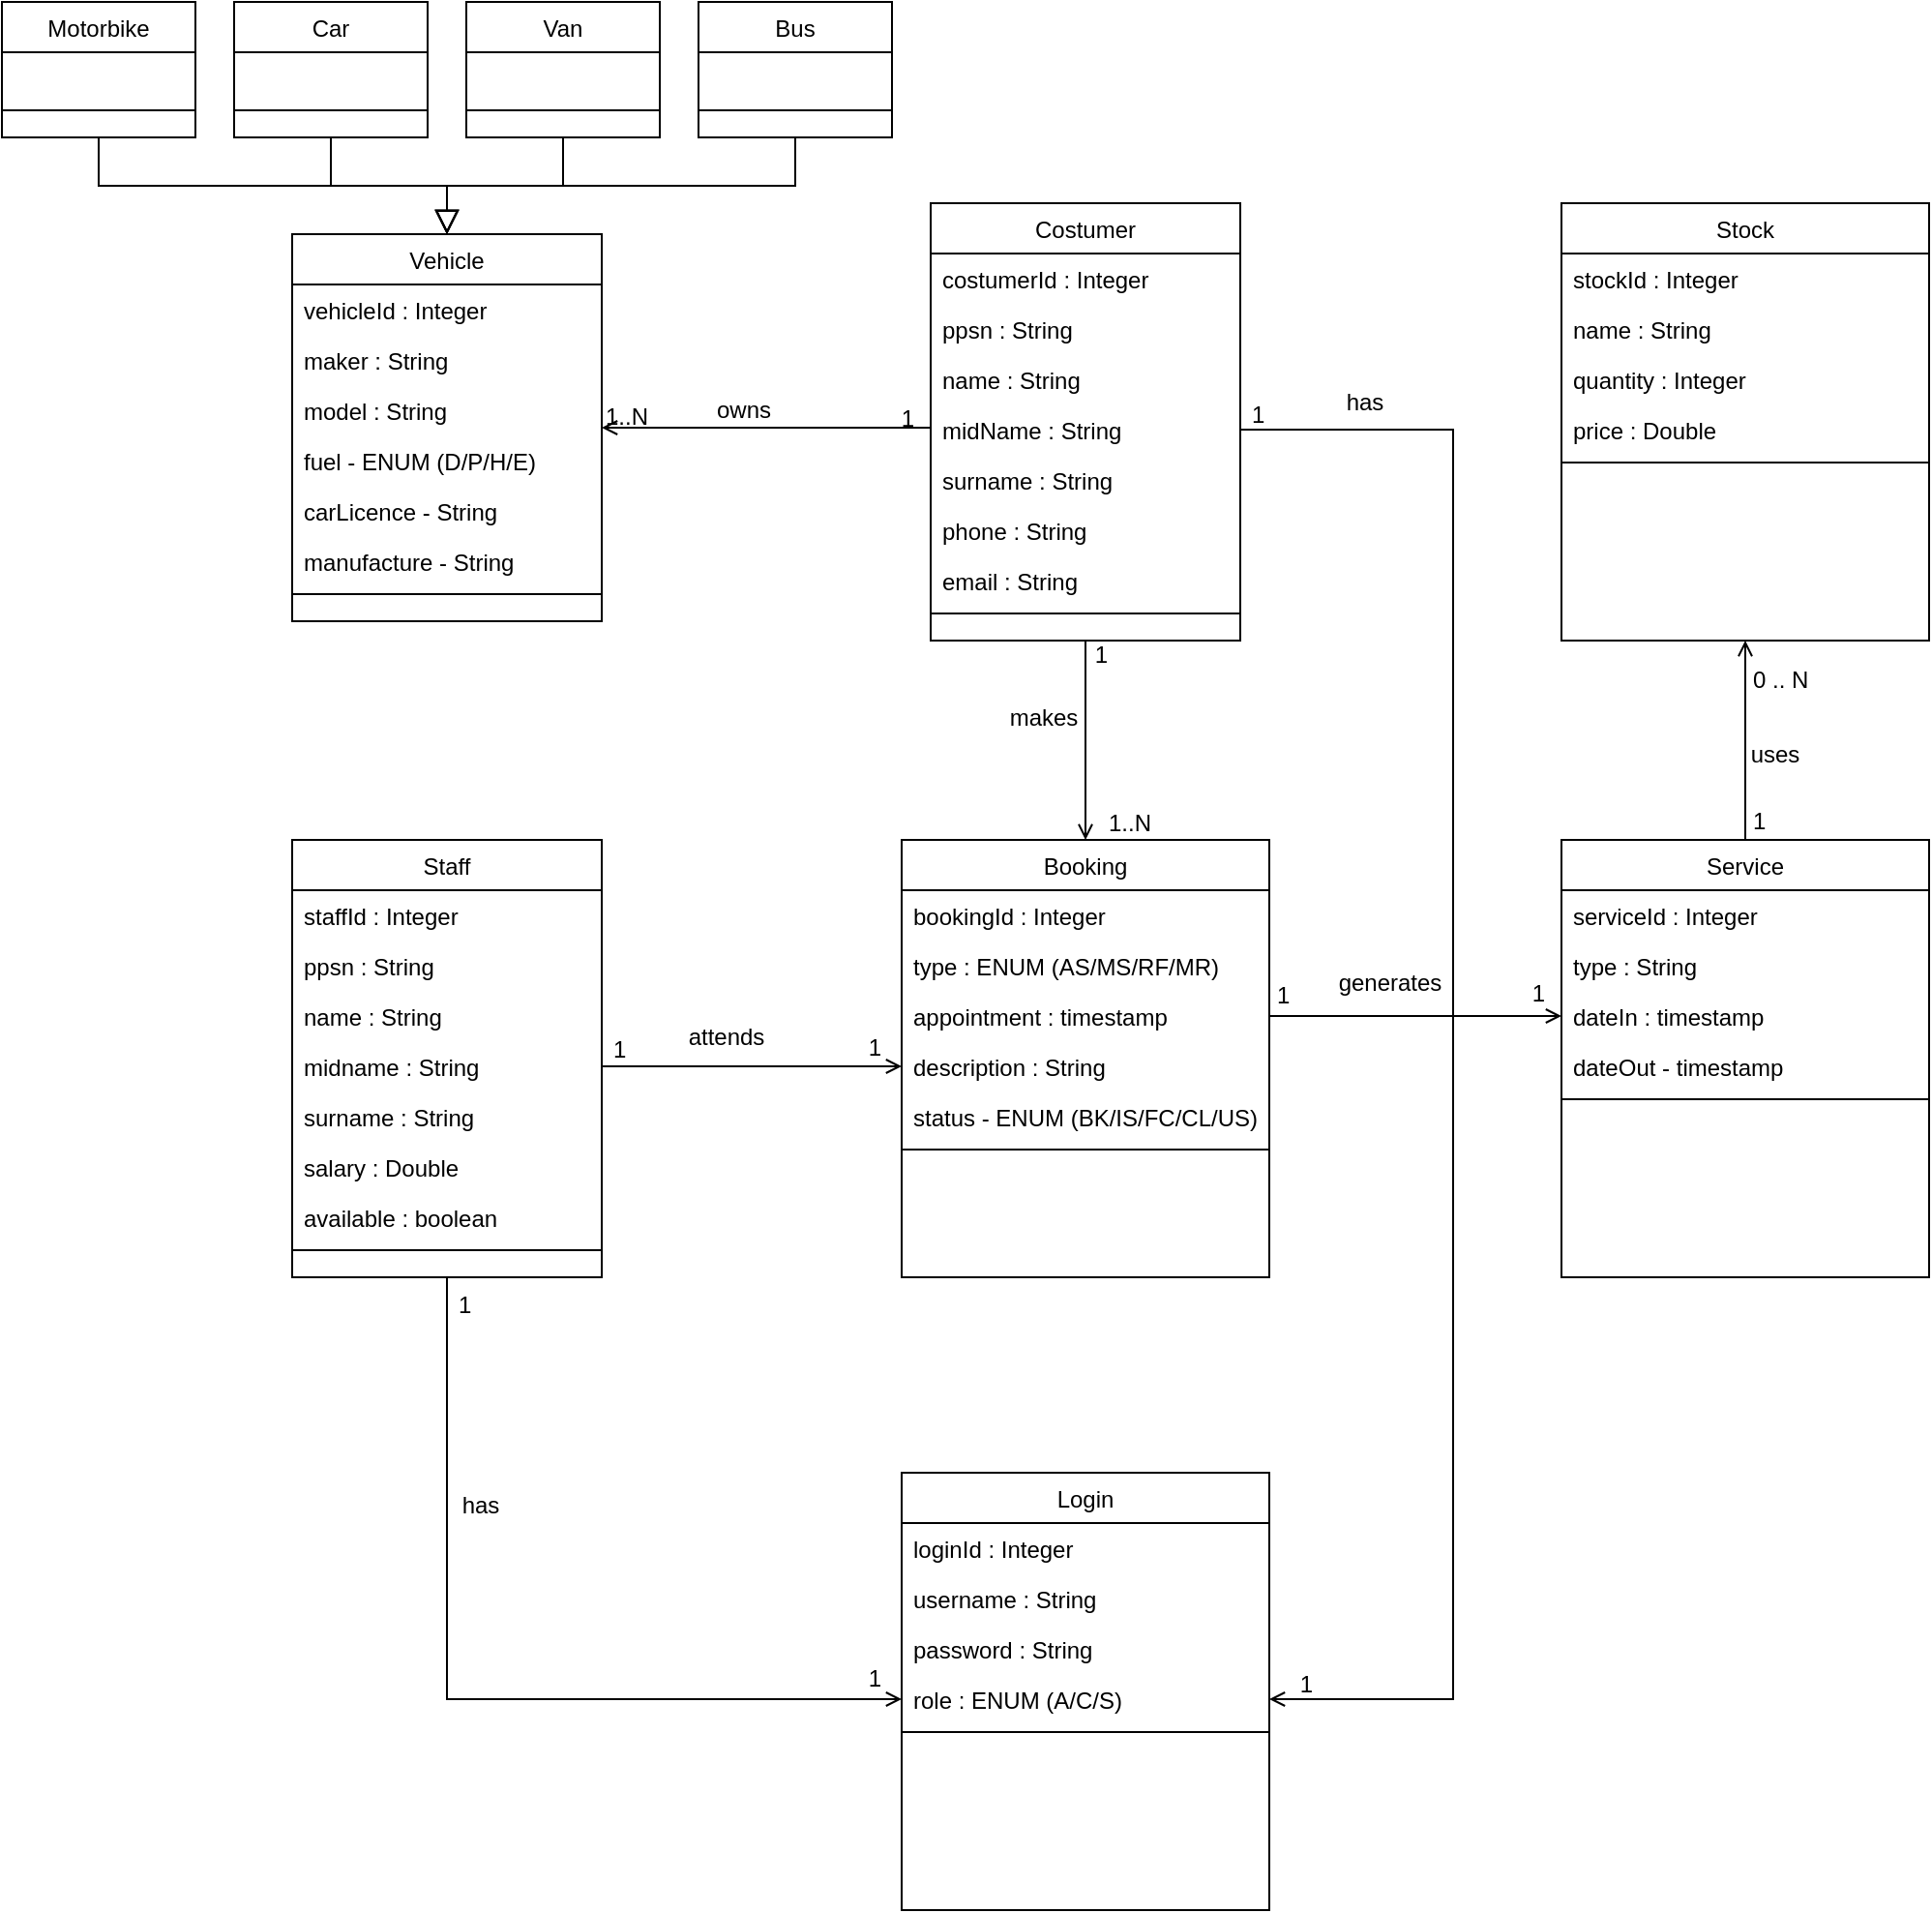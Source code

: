 <mxfile version="13.1.14" type="device"><diagram id="C5RBs43oDa-KdzZeNtuy" name="Page-1"><mxGraphModel dx="883" dy="1595" grid="1" gridSize="10" guides="1" tooltips="1" connect="1" arrows="1" fold="1" page="1" pageScale="1" pageWidth="827" pageHeight="1169" math="0" shadow="0"><root><mxCell id="WIyWlLk6GJQsqaUBKTNV-0"/><mxCell id="WIyWlLk6GJQsqaUBKTNV-1" parent="WIyWlLk6GJQsqaUBKTNV-0"/><mxCell id="zkfFHV4jXpPFQw0GAbJ--12" value="" style="endArrow=block;endSize=10;endFill=0;shadow=0;strokeWidth=1;rounded=0;edgeStyle=elbowEdgeStyle;elbow=vertical;" parent="WIyWlLk6GJQsqaUBKTNV-1" source="zkfFHV4jXpPFQw0GAbJ--6" target="zkfFHV4jXpPFQw0GAbJ--0" edge="1"><mxGeometry width="160" relative="1" as="geometry"><mxPoint x="200" y="203" as="sourcePoint"/><mxPoint x="200" y="203" as="targetPoint"/></mxGeometry></mxCell><mxCell id="zkfFHV4jXpPFQw0GAbJ--16" value="" style="endArrow=block;endSize=10;endFill=0;shadow=0;strokeWidth=1;rounded=0;edgeStyle=elbowEdgeStyle;elbow=vertical;exitX=0.5;exitY=1;exitDx=0;exitDy=0;" parent="WIyWlLk6GJQsqaUBKTNV-1" source="zkfFHV4jXpPFQw0GAbJ--13" target="zkfFHV4jXpPFQw0GAbJ--0" edge="1"><mxGeometry width="160" relative="1" as="geometry"><mxPoint x="210" y="373" as="sourcePoint"/><mxPoint x="310" y="271" as="targetPoint"/><Array as="points"/></mxGeometry></mxCell><mxCell id="zkfFHV4jXpPFQw0GAbJ--26" value="" style="endArrow=none;shadow=0;strokeWidth=1;strokeColor=#000000;endFill=0;edgeStyle=elbowEdgeStyle;elbow=vertical;rounded=0;startArrow=open;startFill=0;" parent="WIyWlLk6GJQsqaUBKTNV-1" source="zkfFHV4jXpPFQw0GAbJ--0" target="zkfFHV4jXpPFQw0GAbJ--17" edge="1"><mxGeometry x="0.5" y="41" relative="1" as="geometry"><mxPoint x="380" y="192" as="sourcePoint"/><mxPoint x="540" y="192" as="targetPoint"/><mxPoint x="-40" y="32" as="offset"/></mxGeometry></mxCell><mxCell id="zkfFHV4jXpPFQw0GAbJ--27" value="1..N" style="resizable=0;align=left;verticalAlign=bottom;labelBackgroundColor=none;fontSize=12;" parent="zkfFHV4jXpPFQw0GAbJ--26" connectable="0" vertex="1"><mxGeometry x="-1" relative="1" as="geometry"><mxPoint y="3" as="offset"/></mxGeometry></mxCell><mxCell id="zkfFHV4jXpPFQw0GAbJ--28" value="1" style="resizable=0;align=right;verticalAlign=bottom;labelBackgroundColor=none;fontSize=12;" parent="zkfFHV4jXpPFQw0GAbJ--26" connectable="0" vertex="1"><mxGeometry x="1" relative="1" as="geometry"><mxPoint x="-7" y="4" as="offset"/></mxGeometry></mxCell><mxCell id="zkfFHV4jXpPFQw0GAbJ--29" value="owns" style="text;html=1;resizable=0;points=[];;align=center;verticalAlign=middle;labelBackgroundColor=none;rounded=0;shadow=0;strokeWidth=1;fontSize=12;" parent="zkfFHV4jXpPFQw0GAbJ--26" vertex="1" connectable="0"><mxGeometry x="0.5" y="49" relative="1" as="geometry"><mxPoint x="-55" y="40" as="offset"/></mxGeometry></mxCell><mxCell id="O51Hio8Colh5HVH_YD2O-9" value="" style="endArrow=block;endSize=10;endFill=0;shadow=0;strokeWidth=1;rounded=0;edgeStyle=elbowEdgeStyle;elbow=vertical;exitX=0.5;exitY=1;exitDx=0;exitDy=0;entryX=0.5;entryY=0;entryDx=0;entryDy=0;" edge="1" parent="WIyWlLk6GJQsqaUBKTNV-1" source="O51Hio8Colh5HVH_YD2O-1" target="zkfFHV4jXpPFQw0GAbJ--0"><mxGeometry width="160" relative="1" as="geometry"><mxPoint x="300" y="370" as="sourcePoint"/><mxPoint x="310" y="268" as="targetPoint"/><Array as="points"/></mxGeometry></mxCell><mxCell id="O51Hio8Colh5HVH_YD2O-10" value="" style="endArrow=block;endSize=10;endFill=0;shadow=0;strokeWidth=1;rounded=0;edgeStyle=elbowEdgeStyle;elbow=vertical;exitX=0.5;exitY=1;exitDx=0;exitDy=0;entryX=0.5;entryY=0;entryDx=0;entryDy=0;" edge="1" parent="WIyWlLk6GJQsqaUBKTNV-1" source="O51Hio8Colh5HVH_YD2O-4" target="zkfFHV4jXpPFQw0GAbJ--0"><mxGeometry width="160" relative="1" as="geometry"><mxPoint x="310" y="380" as="sourcePoint"/><mxPoint x="320" y="278" as="targetPoint"/><Array as="points"/></mxGeometry></mxCell><mxCell id="zkfFHV4jXpPFQw0GAbJ--0" value="Vehicle" style="swimlane;fontStyle=0;align=center;verticalAlign=top;childLayout=stackLayout;horizontal=1;startSize=26;horizontalStack=0;resizeParent=1;resizeLast=0;collapsible=1;marginBottom=0;rounded=0;shadow=0;strokeWidth=1;" parent="WIyWlLk6GJQsqaUBKTNV-1" vertex="1"><mxGeometry x="220" y="110" width="160" height="200" as="geometry"><mxRectangle x="230" y="140" width="160" height="26" as="alternateBounds"/></mxGeometry></mxCell><mxCell id="zkfFHV4jXpPFQw0GAbJ--1" value="vehicleId : Integer" style="text;align=left;verticalAlign=top;spacingLeft=4;spacingRight=4;overflow=hidden;rotatable=0;points=[[0,0.5],[1,0.5]];portConstraint=eastwest;" parent="zkfFHV4jXpPFQw0GAbJ--0" vertex="1"><mxGeometry y="26" width="160" height="26" as="geometry"/></mxCell><mxCell id="O51Hio8Colh5HVH_YD2O-17" value="maker : String" style="text;align=left;verticalAlign=top;spacingLeft=4;spacingRight=4;overflow=hidden;rotatable=0;points=[[0,0.5],[1,0.5]];portConstraint=eastwest;" vertex="1" parent="zkfFHV4jXpPFQw0GAbJ--0"><mxGeometry y="52" width="160" height="26" as="geometry"/></mxCell><mxCell id="zkfFHV4jXpPFQw0GAbJ--2" value="model : String" style="text;align=left;verticalAlign=top;spacingLeft=4;spacingRight=4;overflow=hidden;rotatable=0;points=[[0,0.5],[1,0.5]];portConstraint=eastwest;rounded=0;shadow=0;html=0;" parent="zkfFHV4jXpPFQw0GAbJ--0" vertex="1"><mxGeometry y="78" width="160" height="26" as="geometry"/></mxCell><mxCell id="zkfFHV4jXpPFQw0GAbJ--3" value="fuel - ENUM (D/P/H/E)" style="text;align=left;verticalAlign=top;spacingLeft=4;spacingRight=4;overflow=hidden;rotatable=0;points=[[0,0.5],[1,0.5]];portConstraint=eastwest;rounded=0;shadow=0;html=0;" parent="zkfFHV4jXpPFQw0GAbJ--0" vertex="1"><mxGeometry y="104" width="160" height="26" as="geometry"/></mxCell><mxCell id="O51Hio8Colh5HVH_YD2O-11" value="carLicence - String" style="text;align=left;verticalAlign=top;spacingLeft=4;spacingRight=4;overflow=hidden;rotatable=0;points=[[0,0.5],[1,0.5]];portConstraint=eastwest;rounded=0;shadow=0;html=0;" vertex="1" parent="zkfFHV4jXpPFQw0GAbJ--0"><mxGeometry y="130" width="160" height="26" as="geometry"/></mxCell><mxCell id="O51Hio8Colh5HVH_YD2O-12" value="manufacture - String" style="text;align=left;verticalAlign=top;spacingLeft=4;spacingRight=4;overflow=hidden;rotatable=0;points=[[0,0.5],[1,0.5]];portConstraint=eastwest;rounded=0;shadow=0;html=0;" vertex="1" parent="zkfFHV4jXpPFQw0GAbJ--0"><mxGeometry y="156" width="160" height="26" as="geometry"/></mxCell><mxCell id="zkfFHV4jXpPFQw0GAbJ--4" value="" style="line;html=1;strokeWidth=1;align=left;verticalAlign=middle;spacingTop=-1;spacingLeft=3;spacingRight=3;rotatable=0;labelPosition=right;points=[];portConstraint=eastwest;" parent="zkfFHV4jXpPFQw0GAbJ--0" vertex="1"><mxGeometry y="182" width="160" height="8" as="geometry"/></mxCell><mxCell id="zkfFHV4jXpPFQw0GAbJ--17" value="Costumer" style="swimlane;fontStyle=0;align=center;verticalAlign=top;childLayout=stackLayout;horizontal=1;startSize=26;horizontalStack=0;resizeParent=1;resizeLast=0;collapsible=1;marginBottom=0;rounded=0;shadow=0;strokeWidth=1;" parent="WIyWlLk6GJQsqaUBKTNV-1" vertex="1"><mxGeometry x="550" y="94" width="160" height="226" as="geometry"><mxRectangle x="550" y="140" width="160" height="26" as="alternateBounds"/></mxGeometry></mxCell><mxCell id="zkfFHV4jXpPFQw0GAbJ--18" value="costumerId : Integer" style="text;align=left;verticalAlign=top;spacingLeft=4;spacingRight=4;overflow=hidden;rotatable=0;points=[[0,0.5],[1,0.5]];portConstraint=eastwest;" parent="zkfFHV4jXpPFQw0GAbJ--17" vertex="1"><mxGeometry y="26" width="160" height="26" as="geometry"/></mxCell><mxCell id="zkfFHV4jXpPFQw0GAbJ--19" value="ppsn : String" style="text;align=left;verticalAlign=top;spacingLeft=4;spacingRight=4;overflow=hidden;rotatable=0;points=[[0,0.5],[1,0.5]];portConstraint=eastwest;rounded=0;shadow=0;html=0;" parent="zkfFHV4jXpPFQw0GAbJ--17" vertex="1"><mxGeometry y="52" width="160" height="26" as="geometry"/></mxCell><mxCell id="O51Hio8Colh5HVH_YD2O-21" value="name : String" style="text;align=left;verticalAlign=top;spacingLeft=4;spacingRight=4;overflow=hidden;rotatable=0;points=[[0,0.5],[1,0.5]];portConstraint=eastwest;rounded=0;shadow=0;html=0;" vertex="1" parent="zkfFHV4jXpPFQw0GAbJ--17"><mxGeometry y="78" width="160" height="26" as="geometry"/></mxCell><mxCell id="O51Hio8Colh5HVH_YD2O-22" value="midName : String" style="text;align=left;verticalAlign=top;spacingLeft=4;spacingRight=4;overflow=hidden;rotatable=0;points=[[0,0.5],[1,0.5]];portConstraint=eastwest;rounded=0;shadow=0;html=0;" vertex="1" parent="zkfFHV4jXpPFQw0GAbJ--17"><mxGeometry y="104" width="160" height="26" as="geometry"/></mxCell><mxCell id="O51Hio8Colh5HVH_YD2O-23" value="surname : String" style="text;align=left;verticalAlign=top;spacingLeft=4;spacingRight=4;overflow=hidden;rotatable=0;points=[[0,0.5],[1,0.5]];portConstraint=eastwest;rounded=0;shadow=0;html=0;" vertex="1" parent="zkfFHV4jXpPFQw0GAbJ--17"><mxGeometry y="130" width="160" height="26" as="geometry"/></mxCell><mxCell id="zkfFHV4jXpPFQw0GAbJ--20" value="phone : String" style="text;align=left;verticalAlign=top;spacingLeft=4;spacingRight=4;overflow=hidden;rotatable=0;points=[[0,0.5],[1,0.5]];portConstraint=eastwest;rounded=0;shadow=0;html=0;" parent="zkfFHV4jXpPFQw0GAbJ--17" vertex="1"><mxGeometry y="156" width="160" height="26" as="geometry"/></mxCell><mxCell id="zkfFHV4jXpPFQw0GAbJ--21" value="email : String" style="text;align=left;verticalAlign=top;spacingLeft=4;spacingRight=4;overflow=hidden;rotatable=0;points=[[0,0.5],[1,0.5]];portConstraint=eastwest;rounded=0;shadow=0;html=0;" parent="zkfFHV4jXpPFQw0GAbJ--17" vertex="1"><mxGeometry y="182" width="160" height="26" as="geometry"/></mxCell><mxCell id="zkfFHV4jXpPFQw0GAbJ--23" value="" style="line;html=1;strokeWidth=1;align=left;verticalAlign=middle;spacingTop=-1;spacingLeft=3;spacingRight=3;rotatable=0;labelPosition=right;points=[];portConstraint=eastwest;" parent="zkfFHV4jXpPFQw0GAbJ--17" vertex="1"><mxGeometry y="208" width="160" height="8" as="geometry"/></mxCell><mxCell id="zkfFHV4jXpPFQw0GAbJ--6" value="Motorbike" style="swimlane;fontStyle=0;align=center;verticalAlign=top;childLayout=stackLayout;horizontal=1;startSize=26;horizontalStack=0;resizeParent=1;resizeLast=0;collapsible=1;marginBottom=0;rounded=0;shadow=0;strokeWidth=1;" parent="WIyWlLk6GJQsqaUBKTNV-1" vertex="1"><mxGeometry x="70" y="-10" width="100" height="70" as="geometry"><mxRectangle x="130" y="380" width="160" height="26" as="alternateBounds"/></mxGeometry></mxCell><mxCell id="zkfFHV4jXpPFQw0GAbJ--8" value=" " style="text;align=left;verticalAlign=top;spacingLeft=4;spacingRight=4;overflow=hidden;rotatable=0;points=[[0,0.5],[1,0.5]];portConstraint=eastwest;rounded=0;shadow=0;html=0;" parent="zkfFHV4jXpPFQw0GAbJ--6" vertex="1"><mxGeometry y="26" width="100" height="26" as="geometry"/></mxCell><mxCell id="zkfFHV4jXpPFQw0GAbJ--9" value="" style="line;html=1;strokeWidth=1;align=left;verticalAlign=middle;spacingTop=-1;spacingLeft=3;spacingRight=3;rotatable=0;labelPosition=right;points=[];portConstraint=eastwest;" parent="zkfFHV4jXpPFQw0GAbJ--6" vertex="1"><mxGeometry y="52" width="100" height="8" as="geometry"/></mxCell><mxCell id="zkfFHV4jXpPFQw0GAbJ--13" value="Car" style="swimlane;fontStyle=0;align=center;verticalAlign=top;childLayout=stackLayout;horizontal=1;startSize=26;horizontalStack=0;resizeParent=1;resizeLast=0;collapsible=1;marginBottom=0;rounded=0;shadow=0;strokeWidth=1;" parent="WIyWlLk6GJQsqaUBKTNV-1" vertex="1"><mxGeometry x="190" y="-10" width="100" height="70" as="geometry"><mxRectangle x="340" y="380" width="170" height="26" as="alternateBounds"/></mxGeometry></mxCell><mxCell id="zkfFHV4jXpPFQw0GAbJ--14" value=" " style="text;align=left;verticalAlign=top;spacingLeft=4;spacingRight=4;overflow=hidden;rotatable=0;points=[[0,0.5],[1,0.5]];portConstraint=eastwest;" parent="zkfFHV4jXpPFQw0GAbJ--13" vertex="1"><mxGeometry y="26" width="100" height="26" as="geometry"/></mxCell><mxCell id="zkfFHV4jXpPFQw0GAbJ--15" value="" style="line;html=1;strokeWidth=1;align=left;verticalAlign=middle;spacingTop=-1;spacingLeft=3;spacingRight=3;rotatable=0;labelPosition=right;points=[];portConstraint=eastwest;" parent="zkfFHV4jXpPFQw0GAbJ--13" vertex="1"><mxGeometry y="52" width="100" height="8" as="geometry"/></mxCell><mxCell id="O51Hio8Colh5HVH_YD2O-1" value="Van" style="swimlane;fontStyle=0;align=center;verticalAlign=top;childLayout=stackLayout;horizontal=1;startSize=26;horizontalStack=0;resizeParent=1;resizeLast=0;collapsible=1;marginBottom=0;rounded=0;shadow=0;strokeWidth=1;" vertex="1" parent="WIyWlLk6GJQsqaUBKTNV-1"><mxGeometry x="310" y="-10" width="100" height="70" as="geometry"><mxRectangle x="130" y="380" width="160" height="26" as="alternateBounds"/></mxGeometry></mxCell><mxCell id="O51Hio8Colh5HVH_YD2O-2" value=" " style="text;align=left;verticalAlign=top;spacingLeft=4;spacingRight=4;overflow=hidden;rotatable=0;points=[[0,0.5],[1,0.5]];portConstraint=eastwest;rounded=0;shadow=0;html=0;" vertex="1" parent="O51Hio8Colh5HVH_YD2O-1"><mxGeometry y="26" width="100" height="26" as="geometry"/></mxCell><mxCell id="O51Hio8Colh5HVH_YD2O-3" value="" style="line;html=1;strokeWidth=1;align=left;verticalAlign=middle;spacingTop=-1;spacingLeft=3;spacingRight=3;rotatable=0;labelPosition=right;points=[];portConstraint=eastwest;" vertex="1" parent="O51Hio8Colh5HVH_YD2O-1"><mxGeometry y="52" width="100" height="8" as="geometry"/></mxCell><mxCell id="O51Hio8Colh5HVH_YD2O-4" value="Bus" style="swimlane;fontStyle=0;align=center;verticalAlign=top;childLayout=stackLayout;horizontal=1;startSize=26;horizontalStack=0;resizeParent=1;resizeLast=0;collapsible=1;marginBottom=0;rounded=0;shadow=0;strokeWidth=1;" vertex="1" parent="WIyWlLk6GJQsqaUBKTNV-1"><mxGeometry x="430" y="-10" width="100" height="70" as="geometry"><mxRectangle x="340" y="380" width="170" height="26" as="alternateBounds"/></mxGeometry></mxCell><mxCell id="O51Hio8Colh5HVH_YD2O-5" value=" " style="text;align=left;verticalAlign=top;spacingLeft=4;spacingRight=4;overflow=hidden;rotatable=0;points=[[0,0.5],[1,0.5]];portConstraint=eastwest;" vertex="1" parent="O51Hio8Colh5HVH_YD2O-4"><mxGeometry y="26" width="100" height="26" as="geometry"/></mxCell><mxCell id="O51Hio8Colh5HVH_YD2O-6" value="" style="line;html=1;strokeWidth=1;align=left;verticalAlign=middle;spacingTop=-1;spacingLeft=3;spacingRight=3;rotatable=0;labelPosition=right;points=[];portConstraint=eastwest;" vertex="1" parent="O51Hio8Colh5HVH_YD2O-4"><mxGeometry y="52" width="100" height="8" as="geometry"/></mxCell><mxCell id="O51Hio8Colh5HVH_YD2O-24" value="Staff" style="swimlane;fontStyle=0;align=center;verticalAlign=top;childLayout=stackLayout;horizontal=1;startSize=26;horizontalStack=0;resizeParent=1;resizeLast=0;collapsible=1;marginBottom=0;rounded=0;shadow=0;strokeWidth=1;" vertex="1" parent="WIyWlLk6GJQsqaUBKTNV-1"><mxGeometry x="220" y="423" width="160" height="226" as="geometry"><mxRectangle x="550" y="140" width="160" height="26" as="alternateBounds"/></mxGeometry></mxCell><mxCell id="O51Hio8Colh5HVH_YD2O-25" value="staffId : Integer" style="text;align=left;verticalAlign=top;spacingLeft=4;spacingRight=4;overflow=hidden;rotatable=0;points=[[0,0.5],[1,0.5]];portConstraint=eastwest;" vertex="1" parent="O51Hio8Colh5HVH_YD2O-24"><mxGeometry y="26" width="160" height="26" as="geometry"/></mxCell><mxCell id="O51Hio8Colh5HVH_YD2O-26" value="ppsn : String" style="text;align=left;verticalAlign=top;spacingLeft=4;spacingRight=4;overflow=hidden;rotatable=0;points=[[0,0.5],[1,0.5]];portConstraint=eastwest;rounded=0;shadow=0;html=0;" vertex="1" parent="O51Hio8Colh5HVH_YD2O-24"><mxGeometry y="52" width="160" height="26" as="geometry"/></mxCell><mxCell id="O51Hio8Colh5HVH_YD2O-27" value="name : String" style="text;align=left;verticalAlign=top;spacingLeft=4;spacingRight=4;overflow=hidden;rotatable=0;points=[[0,0.5],[1,0.5]];portConstraint=eastwest;rounded=0;shadow=0;html=0;" vertex="1" parent="O51Hio8Colh5HVH_YD2O-24"><mxGeometry y="78" width="160" height="26" as="geometry"/></mxCell><mxCell id="O51Hio8Colh5HVH_YD2O-28" value="midname : String" style="text;align=left;verticalAlign=top;spacingLeft=4;spacingRight=4;overflow=hidden;rotatable=0;points=[[0,0.5],[1,0.5]];portConstraint=eastwest;rounded=0;shadow=0;html=0;" vertex="1" parent="O51Hio8Colh5HVH_YD2O-24"><mxGeometry y="104" width="160" height="26" as="geometry"/></mxCell><mxCell id="O51Hio8Colh5HVH_YD2O-29" value="surname : String" style="text;align=left;verticalAlign=top;spacingLeft=4;spacingRight=4;overflow=hidden;rotatable=0;points=[[0,0.5],[1,0.5]];portConstraint=eastwest;rounded=0;shadow=0;html=0;" vertex="1" parent="O51Hio8Colh5HVH_YD2O-24"><mxGeometry y="130" width="160" height="26" as="geometry"/></mxCell><mxCell id="O51Hio8Colh5HVH_YD2O-30" value="salary : Double" style="text;align=left;verticalAlign=top;spacingLeft=4;spacingRight=4;overflow=hidden;rotatable=0;points=[[0,0.5],[1,0.5]];portConstraint=eastwest;rounded=0;shadow=0;html=0;" vertex="1" parent="O51Hio8Colh5HVH_YD2O-24"><mxGeometry y="156" width="160" height="26" as="geometry"/></mxCell><mxCell id="O51Hio8Colh5HVH_YD2O-31" value="available : boolean" style="text;align=left;verticalAlign=top;spacingLeft=4;spacingRight=4;overflow=hidden;rotatable=0;points=[[0,0.5],[1,0.5]];portConstraint=eastwest;rounded=0;shadow=0;html=0;" vertex="1" parent="O51Hio8Colh5HVH_YD2O-24"><mxGeometry y="182" width="160" height="26" as="geometry"/></mxCell><mxCell id="O51Hio8Colh5HVH_YD2O-32" value="" style="line;html=1;strokeWidth=1;align=left;verticalAlign=middle;spacingTop=-1;spacingLeft=3;spacingRight=3;rotatable=0;labelPosition=right;points=[];portConstraint=eastwest;" vertex="1" parent="O51Hio8Colh5HVH_YD2O-24"><mxGeometry y="208" width="160" height="8" as="geometry"/></mxCell><mxCell id="O51Hio8Colh5HVH_YD2O-44" style="edgeStyle=orthogonalEdgeStyle;rounded=0;orthogonalLoop=1;jettySize=auto;html=1;exitX=0.5;exitY=0;exitDx=0;exitDy=0;entryX=0.5;entryY=1;entryDx=0;entryDy=0;startArrow=open;startFill=0;endArrow=none;endFill=0;" edge="1" parent="WIyWlLk6GJQsqaUBKTNV-1" source="O51Hio8Colh5HVH_YD2O-34" target="zkfFHV4jXpPFQw0GAbJ--17"><mxGeometry relative="1" as="geometry"/></mxCell><mxCell id="O51Hio8Colh5HVH_YD2O-34" value="Booking" style="swimlane;fontStyle=0;align=center;verticalAlign=top;childLayout=stackLayout;horizontal=1;startSize=26;horizontalStack=0;resizeParent=1;resizeLast=0;collapsible=1;marginBottom=0;rounded=0;shadow=0;strokeWidth=1;" vertex="1" parent="WIyWlLk6GJQsqaUBKTNV-1"><mxGeometry x="535" y="423" width="190" height="226" as="geometry"><mxRectangle x="550" y="140" width="160" height="26" as="alternateBounds"/></mxGeometry></mxCell><mxCell id="O51Hio8Colh5HVH_YD2O-35" value="bookingId : Integer" style="text;align=left;verticalAlign=top;spacingLeft=4;spacingRight=4;overflow=hidden;rotatable=0;points=[[0,0.5],[1,0.5]];portConstraint=eastwest;" vertex="1" parent="O51Hio8Colh5HVH_YD2O-34"><mxGeometry y="26" width="190" height="26" as="geometry"/></mxCell><mxCell id="O51Hio8Colh5HVH_YD2O-36" value="type : ENUM (AS/MS/RF/MR)" style="text;align=left;verticalAlign=top;spacingLeft=4;spacingRight=4;overflow=hidden;rotatable=0;points=[[0,0.5],[1,0.5]];portConstraint=eastwest;rounded=0;shadow=0;html=0;" vertex="1" parent="O51Hio8Colh5HVH_YD2O-34"><mxGeometry y="52" width="190" height="26" as="geometry"/></mxCell><mxCell id="O51Hio8Colh5HVH_YD2O-37" value="appointment : timestamp" style="text;align=left;verticalAlign=top;spacingLeft=4;spacingRight=4;overflow=hidden;rotatable=0;points=[[0,0.5],[1,0.5]];portConstraint=eastwest;rounded=0;shadow=0;html=0;" vertex="1" parent="O51Hio8Colh5HVH_YD2O-34"><mxGeometry y="78" width="190" height="26" as="geometry"/></mxCell><mxCell id="O51Hio8Colh5HVH_YD2O-38" value="description : String" style="text;align=left;verticalAlign=top;spacingLeft=4;spacingRight=4;overflow=hidden;rotatable=0;points=[[0,0.5],[1,0.5]];portConstraint=eastwest;rounded=0;shadow=0;html=0;" vertex="1" parent="O51Hio8Colh5HVH_YD2O-34"><mxGeometry y="104" width="190" height="26" as="geometry"/></mxCell><mxCell id="O51Hio8Colh5HVH_YD2O-39" value="status - ENUM (BK/IS/FC/CL/US)" style="text;align=left;verticalAlign=top;spacingLeft=4;spacingRight=4;overflow=hidden;rotatable=0;points=[[0,0.5],[1,0.5]];portConstraint=eastwest;rounded=0;shadow=0;html=0;" vertex="1" parent="O51Hio8Colh5HVH_YD2O-34"><mxGeometry y="130" width="190" height="26" as="geometry"/></mxCell><mxCell id="O51Hio8Colh5HVH_YD2O-42" value="" style="line;html=1;strokeWidth=1;align=left;verticalAlign=middle;spacingTop=-1;spacingLeft=3;spacingRight=3;rotatable=0;labelPosition=right;points=[];portConstraint=eastwest;" vertex="1" parent="O51Hio8Colh5HVH_YD2O-34"><mxGeometry y="156" width="190" height="8" as="geometry"/></mxCell><mxCell id="O51Hio8Colh5HVH_YD2O-48" value="1..N" style="resizable=0;align=left;verticalAlign=bottom;labelBackgroundColor=none;fontSize=12;" connectable="0" vertex="1" parent="WIyWlLk6GJQsqaUBKTNV-1"><mxGeometry x="640" y="420" as="geometry"><mxPoint y="3" as="offset"/></mxGeometry></mxCell><mxCell id="O51Hio8Colh5HVH_YD2O-49" value="1" style="resizable=0;align=right;verticalAlign=bottom;labelBackgroundColor=none;fontSize=12;" connectable="0" vertex="1" parent="WIyWlLk6GJQsqaUBKTNV-1"><mxGeometry x="650" y="332" as="geometry"><mxPoint x="-7" y="4" as="offset"/></mxGeometry></mxCell><mxCell id="O51Hio8Colh5HVH_YD2O-50" value="makes" style="text;html=1;resizable=0;points=[];;align=center;verticalAlign=middle;labelBackgroundColor=none;rounded=0;shadow=0;strokeWidth=1;fontSize=12;" vertex="1" connectable="0" parent="WIyWlLk6GJQsqaUBKTNV-1"><mxGeometry x="663" y="320" as="geometry"><mxPoint x="-55" y="40" as="offset"/></mxGeometry></mxCell><mxCell id="O51Hio8Colh5HVH_YD2O-51" value="1" style="resizable=0;align=left;verticalAlign=bottom;labelBackgroundColor=none;fontSize=12;" connectable="0" vertex="1" parent="WIyWlLk6GJQsqaUBKTNV-1"><mxGeometry x="773" y="463" as="geometry"><mxPoint x="-46" y="49" as="offset"/></mxGeometry></mxCell><mxCell id="O51Hio8Colh5HVH_YD2O-52" value="1" style="resizable=0;align=right;verticalAlign=bottom;labelBackgroundColor=none;fontSize=12;" connectable="0" vertex="1" parent="WIyWlLk6GJQsqaUBKTNV-1"><mxGeometry x="920" y="506" as="geometry"><mxPoint x="-51" y="5" as="offset"/></mxGeometry></mxCell><mxCell id="O51Hio8Colh5HVH_YD2O-53" value="generates" style="text;html=1;resizable=0;points=[];;align=center;verticalAlign=middle;labelBackgroundColor=none;rounded=0;shadow=0;strokeWidth=1;fontSize=12;" vertex="1" connectable="0" parent="WIyWlLk6GJQsqaUBKTNV-1"><mxGeometry x="820" y="450" as="geometry"><mxPoint x="-33" y="47" as="offset"/></mxGeometry></mxCell><mxCell id="O51Hio8Colh5HVH_YD2O-55" style="edgeStyle=orthogonalEdgeStyle;rounded=0;orthogonalLoop=1;jettySize=auto;html=1;exitX=0;exitY=0.5;exitDx=0;exitDy=0;entryX=1;entryY=0.5;entryDx=0;entryDy=0;startArrow=open;startFill=0;endArrow=none;endFill=0;" edge="1" parent="WIyWlLk6GJQsqaUBKTNV-1" source="O51Hio8Colh5HVH_YD2O-38" target="O51Hio8Colh5HVH_YD2O-28"><mxGeometry relative="1" as="geometry"/></mxCell><mxCell id="O51Hio8Colh5HVH_YD2O-92" style="edgeStyle=orthogonalEdgeStyle;rounded=0;orthogonalLoop=1;jettySize=auto;html=1;entryX=0.5;entryY=0;entryDx=0;entryDy=0;startArrow=open;startFill=0;endArrow=none;endFill=0;exitX=0.5;exitY=1;exitDx=0;exitDy=0;" edge="1" parent="WIyWlLk6GJQsqaUBKTNV-1" source="O51Hio8Colh5HVH_YD2O-65" target="O51Hio8Colh5HVH_YD2O-56"><mxGeometry relative="1" as="geometry"><mxPoint x="920" y="370" as="sourcePoint"/></mxGeometry></mxCell><mxCell id="O51Hio8Colh5HVH_YD2O-56" value="Service" style="swimlane;fontStyle=0;align=center;verticalAlign=top;childLayout=stackLayout;horizontal=1;startSize=26;horizontalStack=0;resizeParent=1;resizeLast=0;collapsible=1;marginBottom=0;rounded=0;shadow=0;strokeWidth=1;" vertex="1" parent="WIyWlLk6GJQsqaUBKTNV-1"><mxGeometry x="876" y="423" width="190" height="226" as="geometry"><mxRectangle x="550" y="140" width="160" height="26" as="alternateBounds"/></mxGeometry></mxCell><mxCell id="O51Hio8Colh5HVH_YD2O-57" value="serviceId : Integer" style="text;align=left;verticalAlign=top;spacingLeft=4;spacingRight=4;overflow=hidden;rotatable=0;points=[[0,0.5],[1,0.5]];portConstraint=eastwest;" vertex="1" parent="O51Hio8Colh5HVH_YD2O-56"><mxGeometry y="26" width="190" height="26" as="geometry"/></mxCell><mxCell id="O51Hio8Colh5HVH_YD2O-58" value="type : String" style="text;align=left;verticalAlign=top;spacingLeft=4;spacingRight=4;overflow=hidden;rotatable=0;points=[[0,0.5],[1,0.5]];portConstraint=eastwest;rounded=0;shadow=0;html=0;" vertex="1" parent="O51Hio8Colh5HVH_YD2O-56"><mxGeometry y="52" width="190" height="26" as="geometry"/></mxCell><mxCell id="O51Hio8Colh5HVH_YD2O-59" value="dateIn : timestamp" style="text;align=left;verticalAlign=top;spacingLeft=4;spacingRight=4;overflow=hidden;rotatable=0;points=[[0,0.5],[1,0.5]];portConstraint=eastwest;rounded=0;shadow=0;html=0;" vertex="1" parent="O51Hio8Colh5HVH_YD2O-56"><mxGeometry y="78" width="190" height="26" as="geometry"/></mxCell><mxCell id="O51Hio8Colh5HVH_YD2O-60" value="dateOut - timestamp" style="text;align=left;verticalAlign=top;spacingLeft=4;spacingRight=4;overflow=hidden;rotatable=0;points=[[0,0.5],[1,0.5]];portConstraint=eastwest;rounded=0;shadow=0;html=0;" vertex="1" parent="O51Hio8Colh5HVH_YD2O-56"><mxGeometry y="104" width="190" height="26" as="geometry"/></mxCell><mxCell id="O51Hio8Colh5HVH_YD2O-62" value="" style="line;html=1;strokeWidth=1;align=left;verticalAlign=middle;spacingTop=-1;spacingLeft=3;spacingRight=3;rotatable=0;labelPosition=right;points=[];portConstraint=eastwest;" vertex="1" parent="O51Hio8Colh5HVH_YD2O-56"><mxGeometry y="130" width="190" height="8" as="geometry"/></mxCell><mxCell id="O51Hio8Colh5HVH_YD2O-63" style="edgeStyle=orthogonalEdgeStyle;rounded=0;orthogonalLoop=1;jettySize=auto;html=1;exitX=0;exitY=0.5;exitDx=0;exitDy=0;entryX=1;entryY=0.5;entryDx=0;entryDy=0;startArrow=open;startFill=0;endArrow=none;endFill=0;" edge="1" parent="WIyWlLk6GJQsqaUBKTNV-1" source="O51Hio8Colh5HVH_YD2O-59" target="O51Hio8Colh5HVH_YD2O-37"><mxGeometry relative="1" as="geometry"/></mxCell><mxCell id="O51Hio8Colh5HVH_YD2O-71" value="Login" style="swimlane;fontStyle=0;align=center;verticalAlign=top;childLayout=stackLayout;horizontal=1;startSize=26;horizontalStack=0;resizeParent=1;resizeLast=0;collapsible=1;marginBottom=0;rounded=0;shadow=0;strokeWidth=1;" vertex="1" parent="WIyWlLk6GJQsqaUBKTNV-1"><mxGeometry x="535" y="750" width="190" height="226" as="geometry"><mxRectangle x="550" y="140" width="160" height="26" as="alternateBounds"/></mxGeometry></mxCell><mxCell id="O51Hio8Colh5HVH_YD2O-72" value="loginId : Integer" style="text;align=left;verticalAlign=top;spacingLeft=4;spacingRight=4;overflow=hidden;rotatable=0;points=[[0,0.5],[1,0.5]];portConstraint=eastwest;" vertex="1" parent="O51Hio8Colh5HVH_YD2O-71"><mxGeometry y="26" width="190" height="26" as="geometry"/></mxCell><mxCell id="O51Hio8Colh5HVH_YD2O-73" value="username : String" style="text;align=left;verticalAlign=top;spacingLeft=4;spacingRight=4;overflow=hidden;rotatable=0;points=[[0,0.5],[1,0.5]];portConstraint=eastwest;rounded=0;shadow=0;html=0;" vertex="1" parent="O51Hio8Colh5HVH_YD2O-71"><mxGeometry y="52" width="190" height="26" as="geometry"/></mxCell><mxCell id="O51Hio8Colh5HVH_YD2O-74" value="password : String" style="text;align=left;verticalAlign=top;spacingLeft=4;spacingRight=4;overflow=hidden;rotatable=0;points=[[0,0.5],[1,0.5]];portConstraint=eastwest;rounded=0;shadow=0;html=0;" vertex="1" parent="O51Hio8Colh5HVH_YD2O-71"><mxGeometry y="78" width="190" height="26" as="geometry"/></mxCell><mxCell id="O51Hio8Colh5HVH_YD2O-75" value="role : ENUM (A/C/S)" style="text;align=left;verticalAlign=top;spacingLeft=4;spacingRight=4;overflow=hidden;rotatable=0;points=[[0,0.5],[1,0.5]];portConstraint=eastwest;rounded=0;shadow=0;html=0;" vertex="1" parent="O51Hio8Colh5HVH_YD2O-71"><mxGeometry y="104" width="190" height="26" as="geometry"/></mxCell><mxCell id="O51Hio8Colh5HVH_YD2O-77" value="" style="line;html=1;strokeWidth=1;align=left;verticalAlign=middle;spacingTop=-1;spacingLeft=3;spacingRight=3;rotatable=0;labelPosition=right;points=[];portConstraint=eastwest;" vertex="1" parent="O51Hio8Colh5HVH_YD2O-71"><mxGeometry y="130" width="190" height="8" as="geometry"/></mxCell><mxCell id="O51Hio8Colh5HVH_YD2O-78" style="edgeStyle=orthogonalEdgeStyle;rounded=0;orthogonalLoop=1;jettySize=auto;html=1;exitX=1;exitY=0.5;exitDx=0;exitDy=0;entryX=1;entryY=0.5;entryDx=0;entryDy=0;startArrow=open;startFill=0;endArrow=none;endFill=0;" edge="1" parent="WIyWlLk6GJQsqaUBKTNV-1" source="O51Hio8Colh5HVH_YD2O-75" target="O51Hio8Colh5HVH_YD2O-22"><mxGeometry relative="1" as="geometry"><Array as="points"><mxPoint x="820" y="867"/><mxPoint x="820" y="211"/></Array></mxGeometry></mxCell><mxCell id="O51Hio8Colh5HVH_YD2O-79" value="1" style="resizable=0;align=left;verticalAlign=bottom;labelBackgroundColor=none;fontSize=12;" connectable="0" vertex="1" parent="WIyWlLk6GJQsqaUBKTNV-1"><mxGeometry x="430" y="491" as="geometry"><mxPoint x="-46" y="49" as="offset"/></mxGeometry></mxCell><mxCell id="O51Hio8Colh5HVH_YD2O-80" value="1" style="resizable=0;align=right;verticalAlign=bottom;labelBackgroundColor=none;fontSize=12;" connectable="0" vertex="1" parent="WIyWlLk6GJQsqaUBKTNV-1"><mxGeometry x="577" y="534" as="geometry"><mxPoint x="-51" y="5" as="offset"/></mxGeometry></mxCell><mxCell id="O51Hio8Colh5HVH_YD2O-81" value="attends" style="text;html=1;resizable=0;points=[];;align=center;verticalAlign=middle;labelBackgroundColor=none;rounded=0;shadow=0;strokeWidth=1;fontSize=12;" vertex="1" connectable="0" parent="WIyWlLk6GJQsqaUBKTNV-1"><mxGeometry x="477" y="478" as="geometry"><mxPoint x="-33" y="47" as="offset"/></mxGeometry></mxCell><mxCell id="O51Hio8Colh5HVH_YD2O-85" value="1" style="resizable=0;align=left;verticalAlign=bottom;labelBackgroundColor=none;fontSize=12;" connectable="0" vertex="1" parent="WIyWlLk6GJQsqaUBKTNV-1"><mxGeometry x="760" y="163" as="geometry"><mxPoint x="-46" y="49" as="offset"/></mxGeometry></mxCell><mxCell id="O51Hio8Colh5HVH_YD2O-86" value="1" style="resizable=0;align=right;verticalAlign=bottom;labelBackgroundColor=none;fontSize=12;" connectable="0" vertex="1" parent="WIyWlLk6GJQsqaUBKTNV-1"><mxGeometry x="800" y="863" as="geometry"><mxPoint x="-51" y="5" as="offset"/></mxGeometry></mxCell><mxCell id="O51Hio8Colh5HVH_YD2O-87" value="has" style="text;html=1;resizable=0;points=[];;align=center;verticalAlign=middle;labelBackgroundColor=none;rounded=0;shadow=0;strokeWidth=1;fontSize=12;" vertex="1" connectable="0" parent="WIyWlLk6GJQsqaUBKTNV-1"><mxGeometry x="807" y="150" as="geometry"><mxPoint x="-33" y="47" as="offset"/></mxGeometry></mxCell><mxCell id="O51Hio8Colh5HVH_YD2O-88" style="edgeStyle=orthogonalEdgeStyle;rounded=0;orthogonalLoop=1;jettySize=auto;html=1;exitX=0;exitY=0.5;exitDx=0;exitDy=0;entryX=0.5;entryY=1;entryDx=0;entryDy=0;startArrow=open;startFill=0;endArrow=none;endFill=0;" edge="1" parent="WIyWlLk6GJQsqaUBKTNV-1" source="O51Hio8Colh5HVH_YD2O-75" target="O51Hio8Colh5HVH_YD2O-24"><mxGeometry relative="1" as="geometry"/></mxCell><mxCell id="O51Hio8Colh5HVH_YD2O-89" value="1" style="resizable=0;align=left;verticalAlign=bottom;labelBackgroundColor=none;fontSize=12;" connectable="0" vertex="1" parent="WIyWlLk6GJQsqaUBKTNV-1"><mxGeometry x="350" y="623" as="geometry"><mxPoint x="-46" y="49" as="offset"/></mxGeometry></mxCell><mxCell id="O51Hio8Colh5HVH_YD2O-90" value="1" style="resizable=0;align=right;verticalAlign=bottom;labelBackgroundColor=none;fontSize=12;" connectable="0" vertex="1" parent="WIyWlLk6GJQsqaUBKTNV-1"><mxGeometry x="577" y="860" as="geometry"><mxPoint x="-51" y="5" as="offset"/></mxGeometry></mxCell><mxCell id="O51Hio8Colh5HVH_YD2O-91" value="has" style="text;html=1;resizable=0;points=[];;align=center;verticalAlign=middle;labelBackgroundColor=none;rounded=0;shadow=0;strokeWidth=1;fontSize=12;" vertex="1" connectable="0" parent="WIyWlLk6GJQsqaUBKTNV-1"><mxGeometry x="350" y="720" as="geometry"><mxPoint x="-33" y="47" as="offset"/></mxGeometry></mxCell><mxCell id="O51Hio8Colh5HVH_YD2O-65" value="Stock" style="swimlane;fontStyle=0;align=center;verticalAlign=top;childLayout=stackLayout;horizontal=1;startSize=26;horizontalStack=0;resizeParent=1;resizeLast=0;collapsible=1;marginBottom=0;rounded=0;shadow=0;strokeWidth=1;" vertex="1" parent="WIyWlLk6GJQsqaUBKTNV-1"><mxGeometry x="876" y="94" width="190" height="226" as="geometry"><mxRectangle x="550" y="140" width="160" height="26" as="alternateBounds"/></mxGeometry></mxCell><mxCell id="O51Hio8Colh5HVH_YD2O-66" value="stockId : Integer" style="text;align=left;verticalAlign=top;spacingLeft=4;spacingRight=4;overflow=hidden;rotatable=0;points=[[0,0.5],[1,0.5]];portConstraint=eastwest;" vertex="1" parent="O51Hio8Colh5HVH_YD2O-65"><mxGeometry y="26" width="190" height="26" as="geometry"/></mxCell><mxCell id="O51Hio8Colh5HVH_YD2O-67" value="name : String" style="text;align=left;verticalAlign=top;spacingLeft=4;spacingRight=4;overflow=hidden;rotatable=0;points=[[0,0.5],[1,0.5]];portConstraint=eastwest;rounded=0;shadow=0;html=0;" vertex="1" parent="O51Hio8Colh5HVH_YD2O-65"><mxGeometry y="52" width="190" height="26" as="geometry"/></mxCell><mxCell id="O51Hio8Colh5HVH_YD2O-68" value="quantity : Integer" style="text;align=left;verticalAlign=top;spacingLeft=4;spacingRight=4;overflow=hidden;rotatable=0;points=[[0,0.5],[1,0.5]];portConstraint=eastwest;rounded=0;shadow=0;html=0;" vertex="1" parent="O51Hio8Colh5HVH_YD2O-65"><mxGeometry y="78" width="190" height="26" as="geometry"/></mxCell><mxCell id="O51Hio8Colh5HVH_YD2O-69" value="price : Double" style="text;align=left;verticalAlign=top;spacingLeft=4;spacingRight=4;overflow=hidden;rotatable=0;points=[[0,0.5],[1,0.5]];portConstraint=eastwest;rounded=0;shadow=0;html=0;" vertex="1" parent="O51Hio8Colh5HVH_YD2O-65"><mxGeometry y="104" width="190" height="26" as="geometry"/></mxCell><mxCell id="O51Hio8Colh5HVH_YD2O-70" value="" style="line;html=1;strokeWidth=1;align=left;verticalAlign=middle;spacingTop=-1;spacingLeft=3;spacingRight=3;rotatable=0;labelPosition=right;points=[];portConstraint=eastwest;" vertex="1" parent="O51Hio8Colh5HVH_YD2O-65"><mxGeometry y="130" width="190" height="8" as="geometry"/></mxCell><mxCell id="O51Hio8Colh5HVH_YD2O-93" value="1" style="resizable=0;align=left;verticalAlign=bottom;labelBackgroundColor=none;fontSize=12;" connectable="0" vertex="1" parent="WIyWlLk6GJQsqaUBKTNV-1"><mxGeometry x="1019" y="373" as="geometry"><mxPoint x="-46" y="49" as="offset"/></mxGeometry></mxCell><mxCell id="O51Hio8Colh5HVH_YD2O-94" value="uses" style="text;html=1;resizable=0;points=[];;align=center;verticalAlign=middle;labelBackgroundColor=none;rounded=0;shadow=0;strokeWidth=1;fontSize=12;" vertex="1" connectable="0" parent="WIyWlLk6GJQsqaUBKTNV-1"><mxGeometry x="1019" y="332" as="geometry"><mxPoint x="-33" y="47" as="offset"/></mxGeometry></mxCell><mxCell id="O51Hio8Colh5HVH_YD2O-95" value="0 .. N" style="resizable=0;align=left;verticalAlign=bottom;labelBackgroundColor=none;fontSize=12;" connectable="0" vertex="1" parent="WIyWlLk6GJQsqaUBKTNV-1"><mxGeometry x="1019" y="300" as="geometry"><mxPoint x="-46" y="49" as="offset"/></mxGeometry></mxCell></root></mxGraphModel></diagram></mxfile>